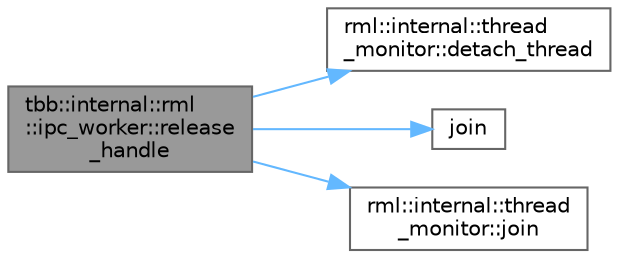 digraph "tbb::internal::rml::ipc_worker::release_handle"
{
 // LATEX_PDF_SIZE
  bgcolor="transparent";
  edge [fontname=Helvetica,fontsize=10,labelfontname=Helvetica,labelfontsize=10];
  node [fontname=Helvetica,fontsize=10,shape=box,height=0.2,width=0.4];
  rankdir="LR";
  Node1 [id="Node000001",label="tbb::internal::rml\l::ipc_worker::release\l_handle",height=0.2,width=0.4,color="gray40", fillcolor="grey60", style="filled", fontcolor="black",tooltip=" "];
  Node1 -> Node2 [id="edge4_Node000001_Node000002",color="steelblue1",style="solid",tooltip=" "];
  Node2 [id="Node000002",label="rml::internal::thread\l_monitor::detach_thread",height=0.2,width=0.4,color="grey40", fillcolor="white", style="filled",URL="$classrml_1_1internal_1_1thread__monitor.html#aaec978fb92f21dd1823401f7fd1d6f24",tooltip="Detach thread"];
  Node1 -> Node3 [id="edge5_Node000001_Node000003",color="steelblue1",style="solid",tooltip=" "];
  Node3 [id="Node000003",label="join",height=0.2,width=0.4,color="grey40", fillcolor="white", style="filled",URL="$bundled_2ranges_8h.html#a703e3555a519a55eae7986580660994c",tooltip=" "];
  Node1 -> Node4 [id="edge6_Node000001_Node000004",color="steelblue1",style="solid",tooltip=" "];
  Node4 [id="Node000004",label="rml::internal::thread\l_monitor::join",height=0.2,width=0.4,color="grey40", fillcolor="white", style="filled",URL="$classrml_1_1internal_1_1thread__monitor.html#a2be9fe6a3ec89c83442b2acd31d87df7",tooltip="Join thread"];
}
